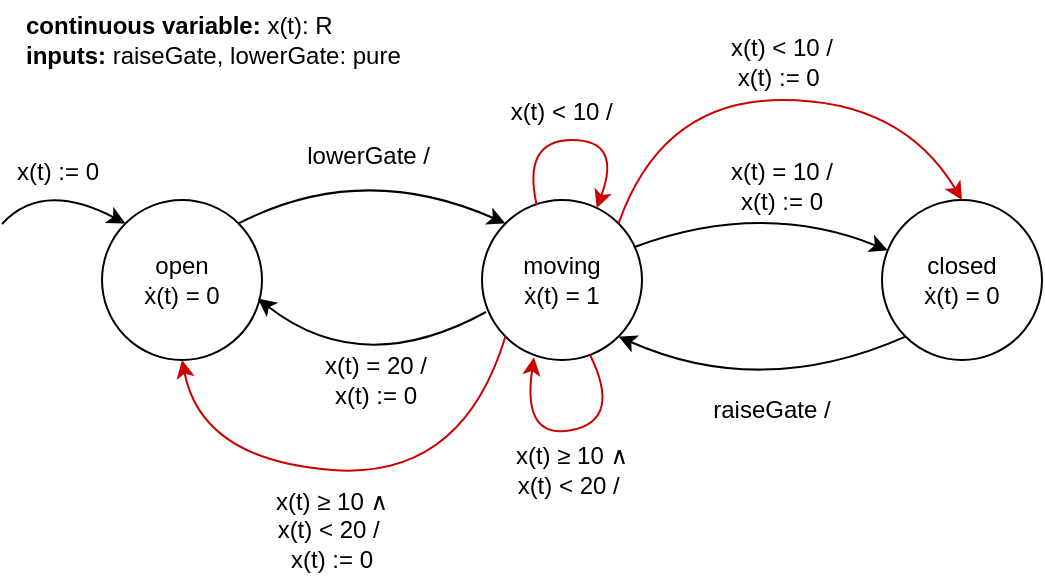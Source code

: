 <mxfile version="14.4.3" type="device"><diagram id="_0oC7uV5XCivWyWWmqVy" name="Page-1"><mxGraphModel dx="782" dy="469" grid="1" gridSize="10" guides="1" tooltips="1" connect="1" arrows="1" fold="1" page="1" pageScale="1" pageWidth="850" pageHeight="1100" math="0" shadow="0"><root><mxCell id="0"/><mxCell id="1" parent="0"/><mxCell id="Eq-3WTElnbCDZAMwR8S5-2" value="&lt;b&gt;continuous variable: &lt;/b&gt;x(t): R&lt;br&gt;&lt;b&gt;inputs:&amp;nbsp;&lt;/b&gt;raiseGate, lowerGate: pure" style="text;html=1;strokeColor=none;fillColor=none;align=left;verticalAlign=middle;whiteSpace=wrap;rounded=0;" parent="1" vertex="1"><mxGeometry x="50" y="50" width="200" height="40" as="geometry"/></mxCell><mxCell id="NjUVvUPaebxQ04oFqTDy-1" value="open&lt;br&gt;ẋ(t) = 0" style="ellipse;whiteSpace=wrap;html=1;aspect=fixed;" parent="1" vertex="1"><mxGeometry x="90" y="150" width="80" height="80" as="geometry"/></mxCell><mxCell id="NjUVvUPaebxQ04oFqTDy-2" value="moving&lt;br&gt;ẋ(t) = 1" style="ellipse;whiteSpace=wrap;html=1;aspect=fixed;" parent="1" vertex="1"><mxGeometry x="280" y="150" width="80" height="80" as="geometry"/></mxCell><mxCell id="NjUVvUPaebxQ04oFqTDy-3" value="" style="endArrow=classic;html=1;entryX=0;entryY=0;entryDx=0;entryDy=0;exitX=1;exitY=0;exitDx=0;exitDy=0;curved=1;" parent="1" source="NjUVvUPaebxQ04oFqTDy-1" target="NjUVvUPaebxQ04oFqTDy-2" edge="1"><mxGeometry width="50" height="50" relative="1" as="geometry"><mxPoint x="150" y="150" as="sourcePoint"/><mxPoint x="200" y="100" as="targetPoint"/><Array as="points"><mxPoint x="220" y="130"/></Array></mxGeometry></mxCell><mxCell id="NjUVvUPaebxQ04oFqTDy-4" value="" style="endArrow=classic;html=1;curved=1;exitX=0.025;exitY=0.7;exitDx=0;exitDy=0;exitPerimeter=0;entryX=0.975;entryY=0.617;entryDx=0;entryDy=0;entryPerimeter=0;" parent="1" source="NjUVvUPaebxQ04oFqTDy-2" target="NjUVvUPaebxQ04oFqTDy-1" edge="1"><mxGeometry width="50" height="50" relative="1" as="geometry"><mxPoint x="250" y="190" as="sourcePoint"/><mxPoint x="180" y="260" as="targetPoint"/><Array as="points"><mxPoint x="220" y="240"/></Array></mxGeometry></mxCell><mxCell id="NjUVvUPaebxQ04oFqTDy-5" value="lowerGate /&amp;nbsp;" style="text;html=1;strokeColor=none;fillColor=none;align=center;verticalAlign=middle;whiteSpace=wrap;rounded=0;" parent="1" vertex="1"><mxGeometry x="185" y="108" width="80" height="40" as="geometry"/></mxCell><mxCell id="NjUVvUPaebxQ04oFqTDy-7" value="raiseGate /" style="text;html=1;strokeColor=none;fillColor=none;align=center;verticalAlign=middle;whiteSpace=wrap;rounded=0;" parent="1" vertex="1"><mxGeometry x="385" y="240" width="80" height="30" as="geometry"/></mxCell><mxCell id="NjUVvUPaebxQ04oFqTDy-8" value="" style="endArrow=classic;html=1;entryX=0;entryY=0;entryDx=0;entryDy=0;curved=1;" parent="1" target="NjUVvUPaebxQ04oFqTDy-1" edge="1"><mxGeometry width="50" height="50" relative="1" as="geometry"><mxPoint x="40" y="162" as="sourcePoint"/><mxPoint x="70" y="105" as="targetPoint"/><Array as="points"><mxPoint x="60" y="140"/></Array></mxGeometry></mxCell><mxCell id="R33KDSvF4cw7du-NOAnq-1" value="closed&lt;br&gt;ẋ(t) = 0" style="ellipse;whiteSpace=wrap;html=1;aspect=fixed;" parent="1" vertex="1"><mxGeometry x="480" y="150" width="80" height="80" as="geometry"/></mxCell><mxCell id="R33KDSvF4cw7du-NOAnq-4" value="" style="endArrow=classic;html=1;exitX=0.958;exitY=0.292;exitDx=0;exitDy=0;curved=1;exitPerimeter=0;" parent="1" source="NjUVvUPaebxQ04oFqTDy-2" target="R33KDSvF4cw7du-NOAnq-1" edge="1"><mxGeometry width="50" height="50" relative="1" as="geometry"><mxPoint x="380" y="270" as="sourcePoint"/><mxPoint x="430" y="220" as="targetPoint"/><Array as="points"><mxPoint x="420" y="150"/></Array></mxGeometry></mxCell><mxCell id="R33KDSvF4cw7du-NOAnq-5" value="x(t) := 0" style="text;html=1;strokeColor=none;fillColor=none;align=center;verticalAlign=middle;whiteSpace=wrap;rounded=0;" parent="1" vertex="1"><mxGeometry x="43" y="126" width="50" height="20" as="geometry"/></mxCell><mxCell id="R33KDSvF4cw7du-NOAnq-6" value="" style="endArrow=classic;html=1;entryX=1;entryY=1;entryDx=0;entryDy=0;exitX=0;exitY=1;exitDx=0;exitDy=0;curved=1;" parent="1" source="R33KDSvF4cw7du-NOAnq-1" target="NjUVvUPaebxQ04oFqTDy-2" edge="1"><mxGeometry width="50" height="50" relative="1" as="geometry"><mxPoint x="380" y="230" as="sourcePoint"/><mxPoint x="430" y="180" as="targetPoint"/><Array as="points"><mxPoint x="420" y="250"/></Array></mxGeometry></mxCell><mxCell id="R33KDSvF4cw7du-NOAnq-7" value="x(t) = 10 / x(t) := 0" style="text;html=1;strokeColor=none;fillColor=none;align=center;verticalAlign=middle;whiteSpace=wrap;rounded=0;" parent="1" vertex="1"><mxGeometry x="400" y="126" width="60" height="34" as="geometry"/></mxCell><mxCell id="R33KDSvF4cw7du-NOAnq-8" value="x(t) = 20 / x(t) := 0" style="text;html=1;strokeColor=none;fillColor=none;align=center;verticalAlign=middle;whiteSpace=wrap;rounded=0;" parent="1" vertex="1"><mxGeometry x="200" y="223" width="54" height="34" as="geometry"/></mxCell><mxCell id="KvXzJeV1mhca5n5zmyhu-1" value="" style="endArrow=classic;html=1;strokeColor=#CC0000;curved=1;entryX=0.717;entryY=0.05;entryDx=0;entryDy=0;entryPerimeter=0;exitX=0.342;exitY=0.033;exitDx=0;exitDy=0;exitPerimeter=0;" parent="1" source="NjUVvUPaebxQ04oFqTDy-2" target="NjUVvUPaebxQ04oFqTDy-2" edge="1"><mxGeometry width="50" height="50" relative="1" as="geometry"><mxPoint x="290" y="120" as="sourcePoint"/><mxPoint x="358.284" y="109.216" as="targetPoint"/><Array as="points"><mxPoint x="300" y="120"/><mxPoint x="350" y="120"/></Array></mxGeometry></mxCell><mxCell id="KvXzJeV1mhca5n5zmyhu-2" value="x(t) &amp;lt; 10 /&amp;nbsp;" style="text;html=1;strokeColor=none;fillColor=none;align=center;verticalAlign=middle;whiteSpace=wrap;rounded=0;" parent="1" vertex="1"><mxGeometry x="290" y="97" width="63" height="18" as="geometry"/></mxCell><mxCell id="KvXzJeV1mhca5n5zmyhu-4" value="" style="endArrow=classic;html=1;exitX=1;exitY=0;exitDx=0;exitDy=0;curved=1;entryX=0.5;entryY=0;entryDx=0;entryDy=0;strokeColor=#CC0000;" parent="1" source="NjUVvUPaebxQ04oFqTDy-2" target="R33KDSvF4cw7du-NOAnq-1" edge="1"><mxGeometry width="50" height="50" relative="1" as="geometry"><mxPoint x="380.0" y="80.79" as="sourcePoint"/><mxPoint x="506.221" y="82.574" as="targetPoint"/><Array as="points"><mxPoint x="370" y="100"/><mxPoint x="490" y="100"/></Array></mxGeometry></mxCell><mxCell id="KvXzJeV1mhca5n5zmyhu-5" value="x(t) &amp;lt; 10 /&lt;br&gt;x(t) := 0&amp;nbsp;" style="text;html=1;strokeColor=none;fillColor=none;align=center;verticalAlign=middle;whiteSpace=wrap;rounded=0;" parent="1" vertex="1"><mxGeometry x="400" y="64" width="60" height="33" as="geometry"/></mxCell><mxCell id="KvXzJeV1mhca5n5zmyhu-6" value="" style="endArrow=classic;html=1;strokeColor=#CC0000;curved=1;exitX=0.675;exitY=0.967;exitDx=0;exitDy=0;exitPerimeter=0;entryX=0.325;entryY=0.983;entryDx=0;entryDy=0;entryPerimeter=0;" parent="1" source="NjUVvUPaebxQ04oFqTDy-2" target="NjUVvUPaebxQ04oFqTDy-2" edge="1"><mxGeometry width="50" height="50" relative="1" as="geometry"><mxPoint x="317.36" y="287.64" as="sourcePoint"/><mxPoint x="303" y="260" as="targetPoint"/><Array as="points"><mxPoint x="350" y="260"/><mxPoint x="300" y="270"/></Array></mxGeometry></mxCell><mxCell id="KvXzJeV1mhca5n5zmyhu-7" value="x(t) ≥&amp;nbsp;10 ∧ x(t) &amp;lt; 20 /&amp;nbsp;" style="text;html=1;strokeColor=none;fillColor=none;align=center;verticalAlign=middle;whiteSpace=wrap;rounded=0;" parent="1" vertex="1"><mxGeometry x="290" y="270" width="70" height="30" as="geometry"/></mxCell><mxCell id="KvXzJeV1mhca5n5zmyhu-8" value="" style="endArrow=classic;html=1;exitX=0;exitY=1;exitDx=0;exitDy=0;curved=1;entryX=0.5;entryY=1;entryDx=0;entryDy=0;strokeColor=#CC0000;" parent="1" source="NjUVvUPaebxQ04oFqTDy-2" target="NjUVvUPaebxQ04oFqTDy-1" edge="1"><mxGeometry width="50" height="50" relative="1" as="geometry"><mxPoint x="98.284" y="341.716" as="sourcePoint"/><mxPoint x="270" y="330" as="targetPoint"/><Array as="points"><mxPoint x="270" y="290"/><mxPoint x="140" y="280"/></Array></mxGeometry></mxCell><mxCell id="KvXzJeV1mhca5n5zmyhu-11" value="x(t) ≥&amp;nbsp;10 ∧ x(t) &amp;lt; 20 /&amp;nbsp;&lt;br&gt;x(t) := 0" style="text;html=1;strokeColor=none;fillColor=none;align=center;verticalAlign=middle;whiteSpace=wrap;rounded=0;" parent="1" vertex="1"><mxGeometry x="170" y="290" width="70" height="50" as="geometry"/></mxCell></root></mxGraphModel></diagram></mxfile>